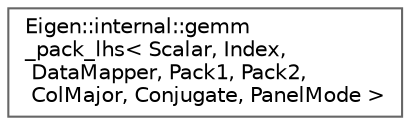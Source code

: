 digraph "类继承关系图"
{
 // LATEX_PDF_SIZE
  bgcolor="transparent";
  edge [fontname=Helvetica,fontsize=10,labelfontname=Helvetica,labelfontsize=10];
  node [fontname=Helvetica,fontsize=10,shape=box,height=0.2,width=0.4];
  rankdir="LR";
  Node0 [id="Node000000",label="Eigen::internal::gemm\l_pack_lhs\< Scalar, Index,\l DataMapper, Pack1, Pack2,\l ColMajor, Conjugate, PanelMode \>",height=0.2,width=0.4,color="grey40", fillcolor="white", style="filled",URL="$struct_eigen_1_1internal_1_1gemm__pack__lhs_3_01_scalar_00_01_index_00_01_data_mapper_00_01_pack35996411e68d7a1338c3213e7fcd18dc.html",tooltip=" "];
}
